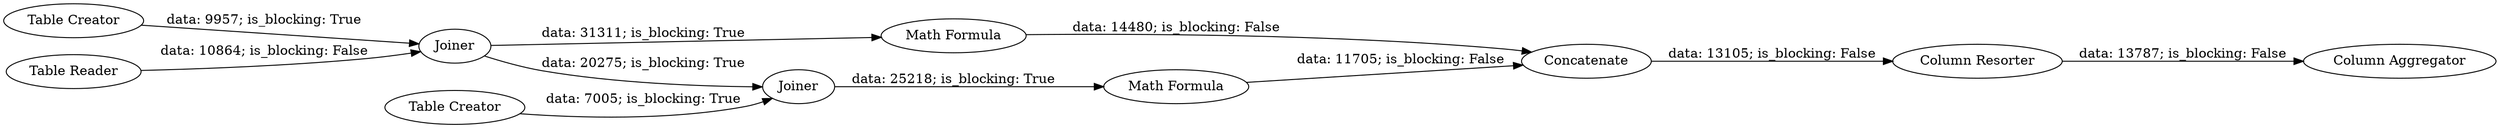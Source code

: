 digraph {
	"-1285547650386129805_10" [label="Column Resorter"]
	"-1285547650386129805_2" [label="Table Creator"]
	"-1285547650386129805_8" [label="Math Formula"]
	"-1285547650386129805_6" [label=Joiner]
	"-1285547650386129805_1" [label="Table Reader"]
	"-1285547650386129805_4" [label=Joiner]
	"-1285547650386129805_7" [label="Math Formula"]
	"-1285547650386129805_3" [label="Table Creator"]
	"-1285547650386129805_12" [label="Column Aggregator"]
	"-1285547650386129805_9" [label=Concatenate]
	"-1285547650386129805_2" -> "-1285547650386129805_4" [label="data: 9957; is_blocking: True"]
	"-1285547650386129805_6" -> "-1285547650386129805_8" [label="data: 25218; is_blocking: True"]
	"-1285547650386129805_10" -> "-1285547650386129805_12" [label="data: 13787; is_blocking: False"]
	"-1285547650386129805_4" -> "-1285547650386129805_6" [label="data: 20275; is_blocking: True"]
	"-1285547650386129805_3" -> "-1285547650386129805_6" [label="data: 7005; is_blocking: True"]
	"-1285547650386129805_1" -> "-1285547650386129805_4" [label="data: 10864; is_blocking: False"]
	"-1285547650386129805_7" -> "-1285547650386129805_9" [label="data: 14480; is_blocking: False"]
	"-1285547650386129805_9" -> "-1285547650386129805_10" [label="data: 13105; is_blocking: False"]
	"-1285547650386129805_4" -> "-1285547650386129805_7" [label="data: 31311; is_blocking: True"]
	"-1285547650386129805_8" -> "-1285547650386129805_9" [label="data: 11705; is_blocking: False"]
	rankdir=LR
}
